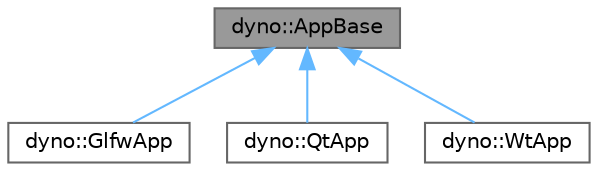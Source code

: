 digraph "dyno::AppBase"
{
 // LATEX_PDF_SIZE
  bgcolor="transparent";
  edge [fontname=Helvetica,fontsize=10,labelfontname=Helvetica,labelfontsize=10];
  node [fontname=Helvetica,fontsize=10,shape=box,height=0.2,width=0.4];
  Node1 [id="Node000001",label="dyno::AppBase",height=0.2,width=0.4,color="gray40", fillcolor="grey60", style="filled", fontcolor="black",tooltip=" "];
  Node1 -> Node2 [id="edge1_Node000001_Node000002",dir="back",color="steelblue1",style="solid",tooltip=" "];
  Node2 [id="Node000002",label="dyno::GlfwApp",height=0.2,width=0.4,color="gray40", fillcolor="white", style="filled",URL="$classdyno_1_1_glfw_app.html",tooltip=" "];
  Node1 -> Node3 [id="edge2_Node000001_Node000003",dir="back",color="steelblue1",style="solid",tooltip=" "];
  Node3 [id="Node000003",label="dyno::QtApp",height=0.2,width=0.4,color="gray40", fillcolor="white", style="filled",URL="$classdyno_1_1_qt_app.html",tooltip=" "];
  Node1 -> Node4 [id="edge3_Node000001_Node000004",dir="back",color="steelblue1",style="solid",tooltip=" "];
  Node4 [id="Node000004",label="dyno::WtApp",height=0.2,width=0.4,color="gray40", fillcolor="white", style="filled",URL="$classdyno_1_1_wt_app.html",tooltip=" "];
}
